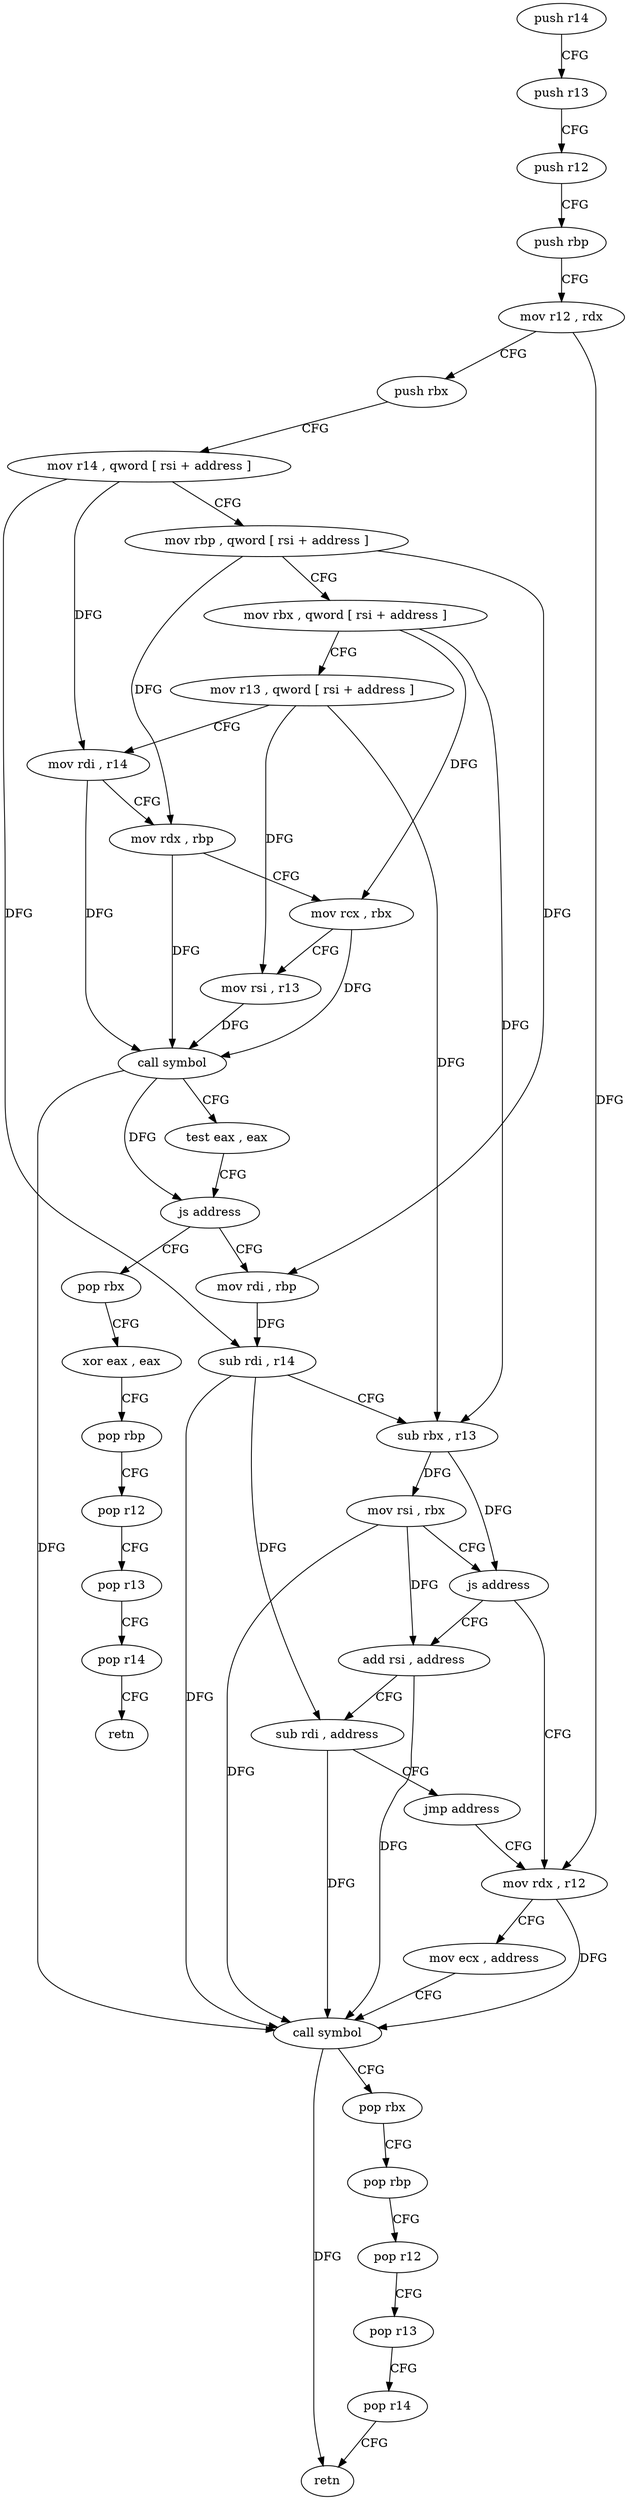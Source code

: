 digraph "func" {
"4216976" [label = "push r14" ]
"4216978" [label = "push r13" ]
"4216980" [label = "push r12" ]
"4216982" [label = "push rbp" ]
"4216983" [label = "mov r12 , rdx" ]
"4216986" [label = "push rbx" ]
"4216987" [label = "mov r14 , qword [ rsi + address ]" ]
"4216991" [label = "mov rbp , qword [ rsi + address ]" ]
"4216995" [label = "mov rbx , qword [ rsi + address ]" ]
"4216999" [label = "mov r13 , qword [ rsi + address ]" ]
"4217003" [label = "mov rdi , r14" ]
"4217006" [label = "mov rdx , rbp" ]
"4217009" [label = "mov rcx , rbx" ]
"4217012" [label = "mov rsi , r13" ]
"4217015" [label = "call symbol" ]
"4217020" [label = "test eax , eax" ]
"4217022" [label = "js address" ]
"4217080" [label = "pop rbx" ]
"4217024" [label = "mov rdi , rbp" ]
"4217081" [label = "xor eax , eax" ]
"4217083" [label = "pop rbp" ]
"4217084" [label = "pop r12" ]
"4217086" [label = "pop r13" ]
"4217088" [label = "pop r14" ]
"4217090" [label = "retn" ]
"4217027" [label = "sub rdi , r14" ]
"4217030" [label = "sub rbx , r13" ]
"4217033" [label = "mov rsi , rbx" ]
"4217036" [label = "js address" ]
"4217064" [label = "add rsi , address" ]
"4217038" [label = "mov rdx , r12" ]
"4217071" [label = "sub rdi , address" ]
"4217075" [label = "jmp address" ]
"4217041" [label = "mov ecx , address" ]
"4217046" [label = "call symbol" ]
"4217051" [label = "pop rbx" ]
"4217052" [label = "pop rbp" ]
"4217053" [label = "pop r12" ]
"4217055" [label = "pop r13" ]
"4217057" [label = "pop r14" ]
"4217059" [label = "retn" ]
"4216976" -> "4216978" [ label = "CFG" ]
"4216978" -> "4216980" [ label = "CFG" ]
"4216980" -> "4216982" [ label = "CFG" ]
"4216982" -> "4216983" [ label = "CFG" ]
"4216983" -> "4216986" [ label = "CFG" ]
"4216983" -> "4217038" [ label = "DFG" ]
"4216986" -> "4216987" [ label = "CFG" ]
"4216987" -> "4216991" [ label = "CFG" ]
"4216987" -> "4217003" [ label = "DFG" ]
"4216987" -> "4217027" [ label = "DFG" ]
"4216991" -> "4216995" [ label = "CFG" ]
"4216991" -> "4217006" [ label = "DFG" ]
"4216991" -> "4217024" [ label = "DFG" ]
"4216995" -> "4216999" [ label = "CFG" ]
"4216995" -> "4217009" [ label = "DFG" ]
"4216995" -> "4217030" [ label = "DFG" ]
"4216999" -> "4217003" [ label = "CFG" ]
"4216999" -> "4217012" [ label = "DFG" ]
"4216999" -> "4217030" [ label = "DFG" ]
"4217003" -> "4217006" [ label = "CFG" ]
"4217003" -> "4217015" [ label = "DFG" ]
"4217006" -> "4217009" [ label = "CFG" ]
"4217006" -> "4217015" [ label = "DFG" ]
"4217009" -> "4217012" [ label = "CFG" ]
"4217009" -> "4217015" [ label = "DFG" ]
"4217012" -> "4217015" [ label = "DFG" ]
"4217015" -> "4217020" [ label = "CFG" ]
"4217015" -> "4217022" [ label = "DFG" ]
"4217015" -> "4217046" [ label = "DFG" ]
"4217020" -> "4217022" [ label = "CFG" ]
"4217022" -> "4217080" [ label = "CFG" ]
"4217022" -> "4217024" [ label = "CFG" ]
"4217080" -> "4217081" [ label = "CFG" ]
"4217024" -> "4217027" [ label = "DFG" ]
"4217081" -> "4217083" [ label = "CFG" ]
"4217083" -> "4217084" [ label = "CFG" ]
"4217084" -> "4217086" [ label = "CFG" ]
"4217086" -> "4217088" [ label = "CFG" ]
"4217088" -> "4217090" [ label = "CFG" ]
"4217027" -> "4217030" [ label = "CFG" ]
"4217027" -> "4217071" [ label = "DFG" ]
"4217027" -> "4217046" [ label = "DFG" ]
"4217030" -> "4217033" [ label = "DFG" ]
"4217030" -> "4217036" [ label = "DFG" ]
"4217033" -> "4217036" [ label = "CFG" ]
"4217033" -> "4217064" [ label = "DFG" ]
"4217033" -> "4217046" [ label = "DFG" ]
"4217036" -> "4217064" [ label = "CFG" ]
"4217036" -> "4217038" [ label = "CFG" ]
"4217064" -> "4217071" [ label = "CFG" ]
"4217064" -> "4217046" [ label = "DFG" ]
"4217038" -> "4217041" [ label = "CFG" ]
"4217038" -> "4217046" [ label = "DFG" ]
"4217071" -> "4217075" [ label = "CFG" ]
"4217071" -> "4217046" [ label = "DFG" ]
"4217075" -> "4217038" [ label = "CFG" ]
"4217041" -> "4217046" [ label = "CFG" ]
"4217046" -> "4217051" [ label = "CFG" ]
"4217046" -> "4217059" [ label = "DFG" ]
"4217051" -> "4217052" [ label = "CFG" ]
"4217052" -> "4217053" [ label = "CFG" ]
"4217053" -> "4217055" [ label = "CFG" ]
"4217055" -> "4217057" [ label = "CFG" ]
"4217057" -> "4217059" [ label = "CFG" ]
}
